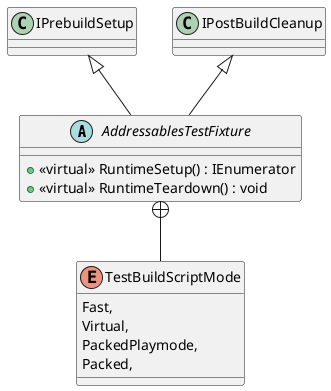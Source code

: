 @startuml
abstract class AddressablesTestFixture {
    + <<virtual>> RuntimeSetup() : IEnumerator
    + <<virtual>> RuntimeTeardown() : void
}
enum TestBuildScriptMode {
    Fast,
    Virtual,
    PackedPlaymode,
    Packed,
}
IPrebuildSetup <|-- AddressablesTestFixture
IPostBuildCleanup <|-- AddressablesTestFixture
AddressablesTestFixture +-- TestBuildScriptMode
@enduml
